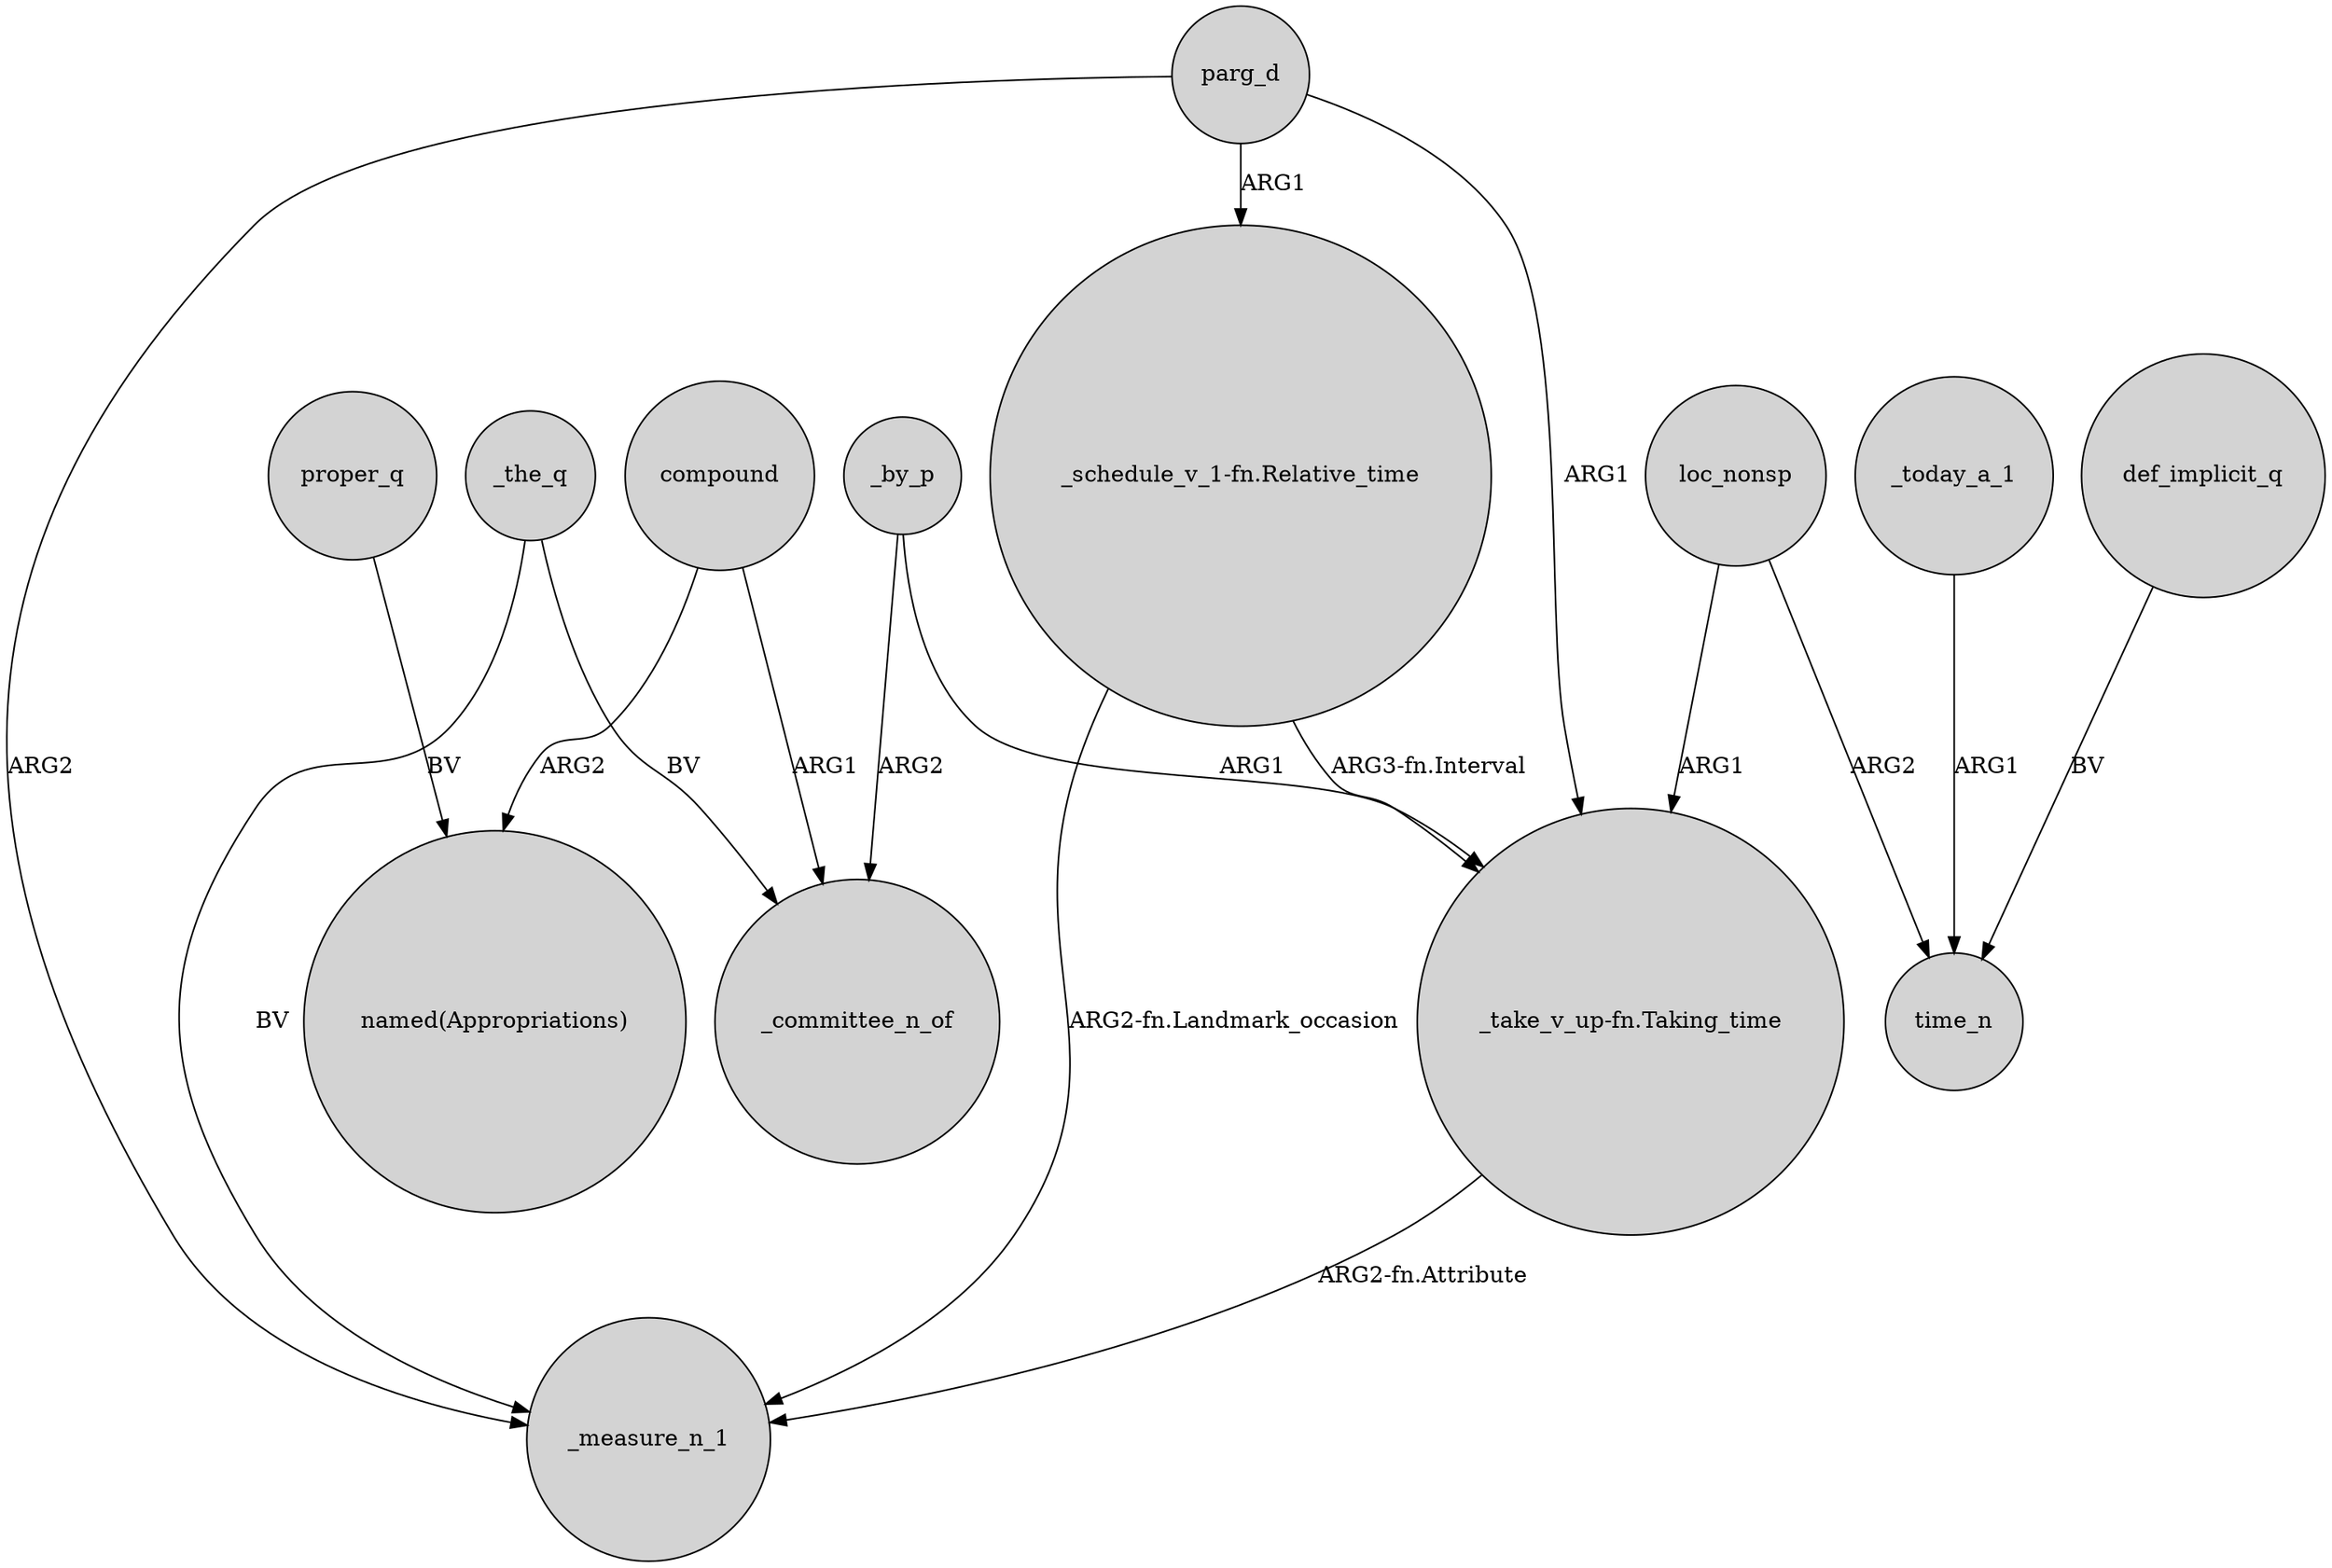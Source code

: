 digraph {
	node [shape=circle style=filled]
	_by_p -> _committee_n_of [label=ARG2]
	"_schedule_v_1-fn.Relative_time" -> _measure_n_1 [label="ARG2-fn.Landmark_occasion"]
	_today_a_1 -> time_n [label=ARG1]
	_the_q -> _measure_n_1 [label=BV]
	loc_nonsp -> time_n [label=ARG2]
	parg_d -> "_take_v_up-fn.Taking_time" [label=ARG1]
	parg_d -> _measure_n_1 [label=ARG2]
	parg_d -> "_schedule_v_1-fn.Relative_time" [label=ARG1]
	"_schedule_v_1-fn.Relative_time" -> "_take_v_up-fn.Taking_time" [label="ARG3-fn.Interval"]
	"_take_v_up-fn.Taking_time" -> _measure_n_1 [label="ARG2-fn.Attribute"]
	_the_q -> _committee_n_of [label=BV]
	loc_nonsp -> "_take_v_up-fn.Taking_time" [label=ARG1]
	compound -> _committee_n_of [label=ARG1]
	def_implicit_q -> time_n [label=BV]
	_by_p -> "_take_v_up-fn.Taking_time" [label=ARG1]
	proper_q -> "named(Appropriations)" [label=BV]
	compound -> "named(Appropriations)" [label=ARG2]
}
